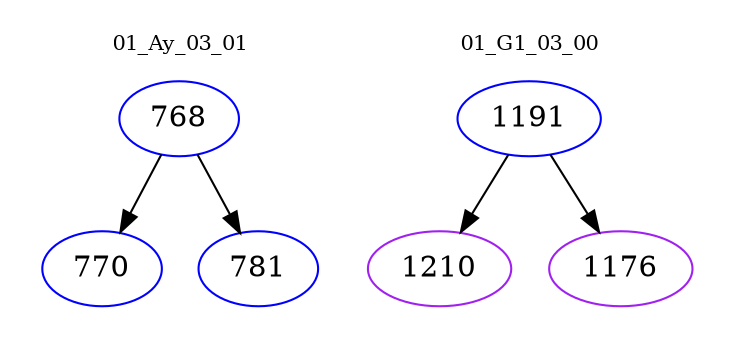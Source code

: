 digraph{
subgraph cluster_0 {
color = white
label = "01_Ay_03_01";
fontsize=10;
T0_768 [label="768", color="blue"]
T0_768 -> T0_770 [color="black"]
T0_770 [label="770", color="blue"]
T0_768 -> T0_781 [color="black"]
T0_781 [label="781", color="blue"]
}
subgraph cluster_1 {
color = white
label = "01_G1_03_00";
fontsize=10;
T1_1191 [label="1191", color="blue"]
T1_1191 -> T1_1210 [color="black"]
T1_1210 [label="1210", color="purple"]
T1_1191 -> T1_1176 [color="black"]
T1_1176 [label="1176", color="purple"]
}
}
